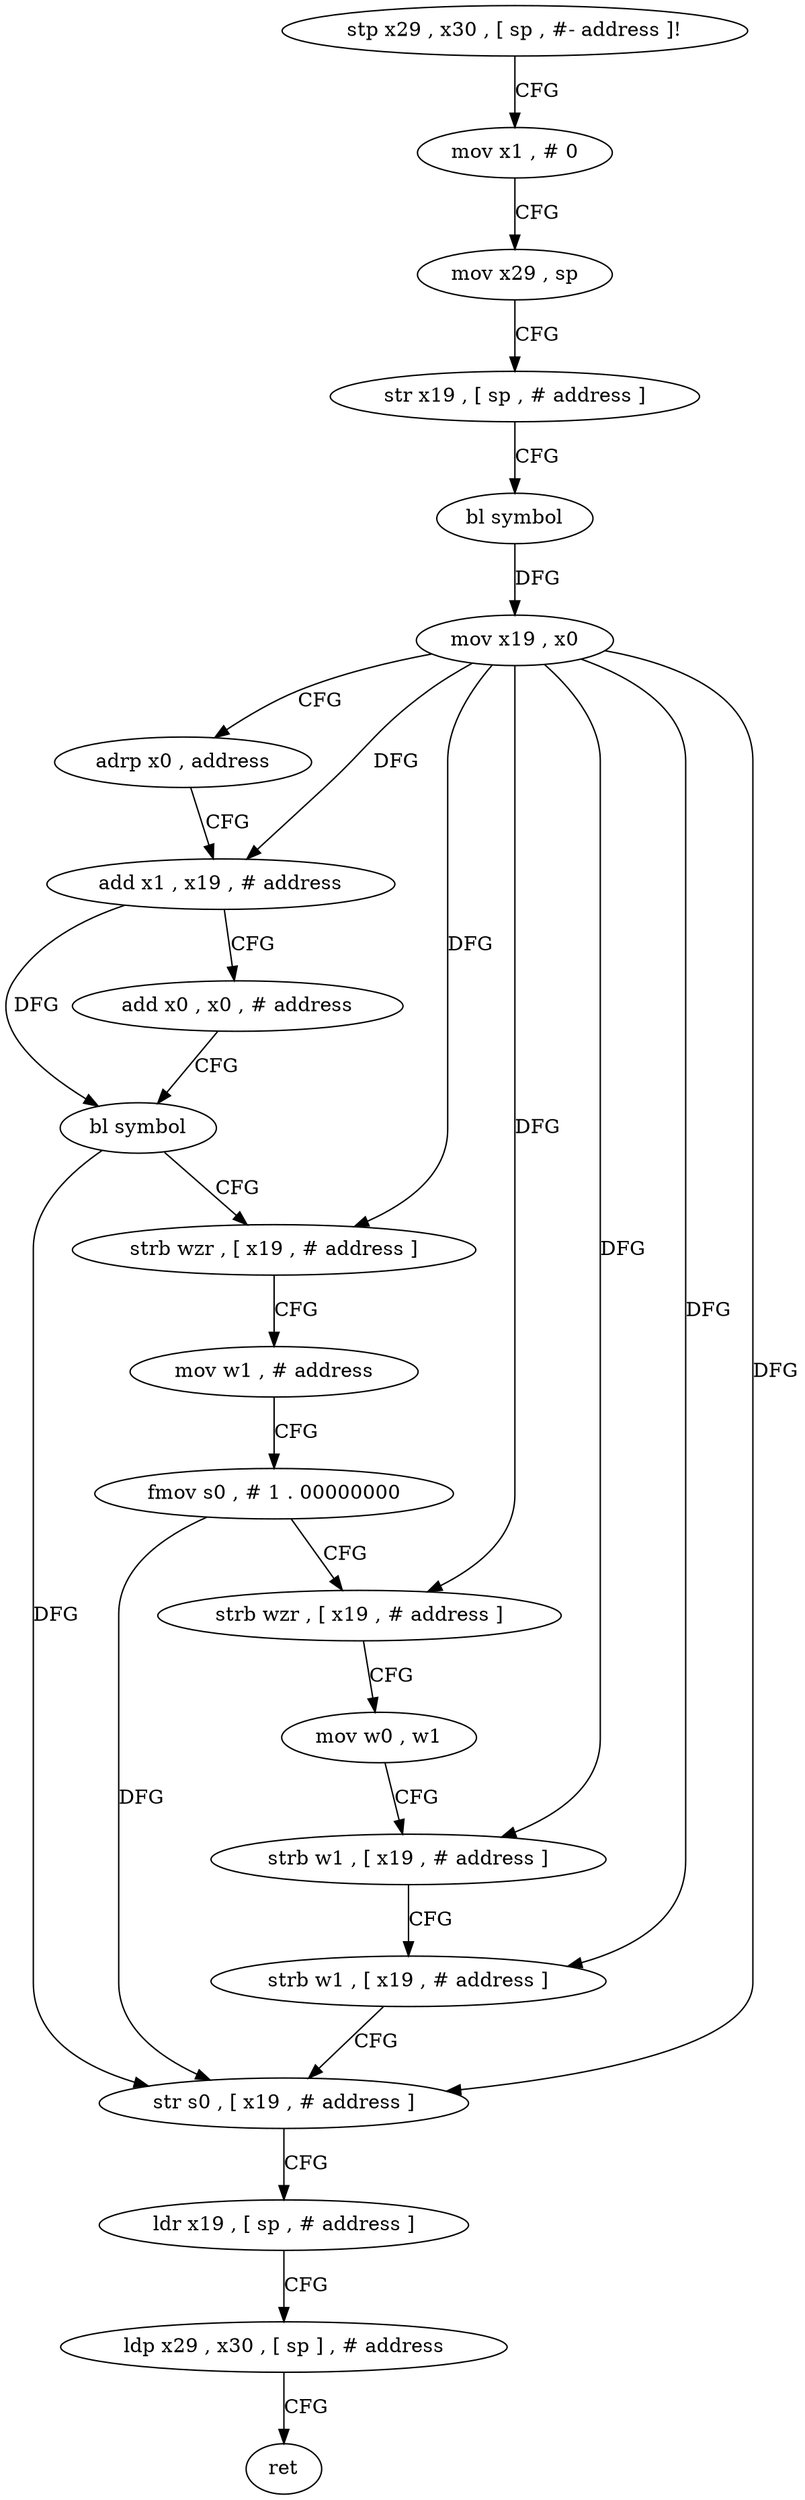 digraph "func" {
"4265896" [label = "stp x29 , x30 , [ sp , #- address ]!" ]
"4265900" [label = "mov x1 , # 0" ]
"4265904" [label = "mov x29 , sp" ]
"4265908" [label = "str x19 , [ sp , # address ]" ]
"4265912" [label = "bl symbol" ]
"4265916" [label = "mov x19 , x0" ]
"4265920" [label = "adrp x0 , address" ]
"4265924" [label = "add x1 , x19 , # address" ]
"4265928" [label = "add x0 , x0 , # address" ]
"4265932" [label = "bl symbol" ]
"4265936" [label = "strb wzr , [ x19 , # address ]" ]
"4265940" [label = "mov w1 , # address" ]
"4265944" [label = "fmov s0 , # 1 . 00000000" ]
"4265948" [label = "strb wzr , [ x19 , # address ]" ]
"4265952" [label = "mov w0 , w1" ]
"4265956" [label = "strb w1 , [ x19 , # address ]" ]
"4265960" [label = "strb w1 , [ x19 , # address ]" ]
"4265964" [label = "str s0 , [ x19 , # address ]" ]
"4265968" [label = "ldr x19 , [ sp , # address ]" ]
"4265972" [label = "ldp x29 , x30 , [ sp ] , # address" ]
"4265976" [label = "ret" ]
"4265896" -> "4265900" [ label = "CFG" ]
"4265900" -> "4265904" [ label = "CFG" ]
"4265904" -> "4265908" [ label = "CFG" ]
"4265908" -> "4265912" [ label = "CFG" ]
"4265912" -> "4265916" [ label = "DFG" ]
"4265916" -> "4265920" [ label = "CFG" ]
"4265916" -> "4265924" [ label = "DFG" ]
"4265916" -> "4265936" [ label = "DFG" ]
"4265916" -> "4265948" [ label = "DFG" ]
"4265916" -> "4265956" [ label = "DFG" ]
"4265916" -> "4265960" [ label = "DFG" ]
"4265916" -> "4265964" [ label = "DFG" ]
"4265920" -> "4265924" [ label = "CFG" ]
"4265924" -> "4265928" [ label = "CFG" ]
"4265924" -> "4265932" [ label = "DFG" ]
"4265928" -> "4265932" [ label = "CFG" ]
"4265932" -> "4265936" [ label = "CFG" ]
"4265932" -> "4265964" [ label = "DFG" ]
"4265936" -> "4265940" [ label = "CFG" ]
"4265940" -> "4265944" [ label = "CFG" ]
"4265944" -> "4265948" [ label = "CFG" ]
"4265944" -> "4265964" [ label = "DFG" ]
"4265948" -> "4265952" [ label = "CFG" ]
"4265952" -> "4265956" [ label = "CFG" ]
"4265956" -> "4265960" [ label = "CFG" ]
"4265960" -> "4265964" [ label = "CFG" ]
"4265964" -> "4265968" [ label = "CFG" ]
"4265968" -> "4265972" [ label = "CFG" ]
"4265972" -> "4265976" [ label = "CFG" ]
}
